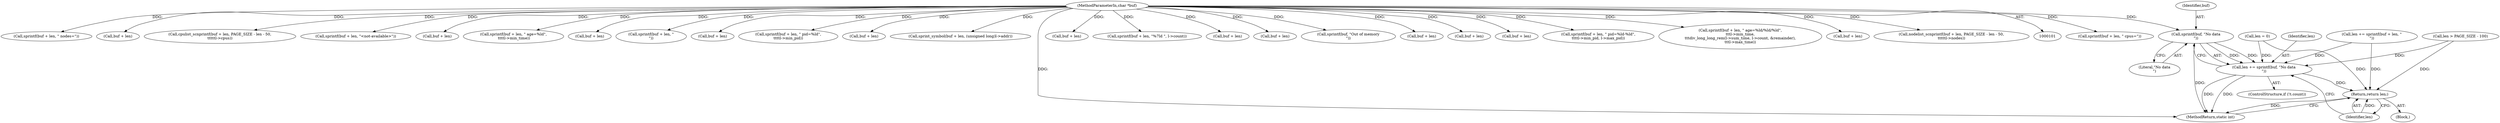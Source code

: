digraph "0_linux_f8bd2258e2d520dff28c855658bd24bdafb5102d_9@API" {
"1000401" [label="(Call,sprintf(buf, \"No data\n\"))"];
"1000103" [label="(MethodParameterIn,char *buf)"];
"1000399" [label="(Call,len += sprintf(buf, \"No data\n\"))"];
"1000404" [label="(Return,return len;)"];
"1000327" [label="(Call,sprintf(buf + len, \" cpus=\"))"];
"1000365" [label="(Call,sprintf(buf + len, \" nodes=\"))"];
"1000246" [label="(Call,buf + len)"];
"1000334" [label="(Call,cpulist_scnprintf(buf + len, PAGE_SIZE - len - 50,\n\t\t\t\t\tl->cpus))"];
"1000384" [label="(Call,len += sprintf(buf + len, \"\n\"))"];
"1000404" [label="(Return,return len;)"];
"1000228" [label="(Call,sprintf(buf + len, \"<not-available>\"))"];
"1000373" [label="(Call,buf + len)"];
"1000268" [label="(Call,sprintf(buf + len, \" age=%ld\",\n \t\t\t\tl->min_time))"];
"1000105" [label="(Block,)"];
"1000103" [label="(MethodParameterIn,char *buf)"];
"1000387" [label="(Call,buf + len)"];
"1000405" [label="(Identifier,len)"];
"1000386" [label="(Call,sprintf(buf + len, \"\n\"))"];
"1000203" [label="(Call,buf + len)"];
"1000300" [label="(Call,sprintf(buf + len, \" pid=%ld\",\n\t\t\t\tl->min_pid))"];
"1000301" [label="(Call,buf + len)"];
"1000216" [label="(Call,sprint_symbol(buf + len, (unsigned long)l->addr))"];
"1000406" [label="(MethodReturn,static int)"];
"1000229" [label="(Call,buf + len)"];
"1000107" [label="(Call,len = 0)"];
"1000202" [label="(Call,sprintf(buf + len, \"%7ld \", l->count))"];
"1000394" [label="(ControlStructure,if (!t.count))"];
"1000401" [label="(Call,sprintf(buf, \"No data\n\"))"];
"1000287" [label="(Call,buf + len)"];
"1000366" [label="(Call,buf + len)"];
"1000126" [label="(Call,sprintf(buf, \"Out of memory\n\"))"];
"1000328" [label="(Call,buf + len)"];
"1000217" [label="(Call,buf + len)"];
"1000269" [label="(Call,buf + len)"];
"1000286" [label="(Call,sprintf(buf + len, \" pid=%ld-%ld\",\n\t\t\t\tl->min_pid, l->max_pid))"];
"1000403" [label="(Literal,\"No data\n\")"];
"1000245" [label="(Call,sprintf(buf + len, \" age=%ld/%ld/%ld\",\n\t\t\tl->min_time,\n\t\t\tdiv_long_long_rem(l->sum_time, l->count, &remainder),\n\t\t\tl->max_time))"];
"1000335" [label="(Call,buf + len)"];
"1000402" [label="(Identifier,buf)"];
"1000194" [label="(Call,len > PAGE_SIZE - 100)"];
"1000399" [label="(Call,len += sprintf(buf, \"No data\n\"))"];
"1000372" [label="(Call,nodelist_scnprintf(buf + len, PAGE_SIZE - len - 50,\n\t\t\t\t\tl->nodes))"];
"1000400" [label="(Identifier,len)"];
"1000401" -> "1000399"  [label="AST: "];
"1000401" -> "1000403"  [label="CFG: "];
"1000402" -> "1000401"  [label="AST: "];
"1000403" -> "1000401"  [label="AST: "];
"1000399" -> "1000401"  [label="CFG: "];
"1000401" -> "1000406"  [label="DDG: "];
"1000401" -> "1000399"  [label="DDG: "];
"1000401" -> "1000399"  [label="DDG: "];
"1000103" -> "1000401"  [label="DDG: "];
"1000103" -> "1000101"  [label="AST: "];
"1000103" -> "1000406"  [label="DDG: "];
"1000103" -> "1000126"  [label="DDG: "];
"1000103" -> "1000202"  [label="DDG: "];
"1000103" -> "1000203"  [label="DDG: "];
"1000103" -> "1000216"  [label="DDG: "];
"1000103" -> "1000217"  [label="DDG: "];
"1000103" -> "1000228"  [label="DDG: "];
"1000103" -> "1000229"  [label="DDG: "];
"1000103" -> "1000245"  [label="DDG: "];
"1000103" -> "1000246"  [label="DDG: "];
"1000103" -> "1000268"  [label="DDG: "];
"1000103" -> "1000269"  [label="DDG: "];
"1000103" -> "1000286"  [label="DDG: "];
"1000103" -> "1000287"  [label="DDG: "];
"1000103" -> "1000300"  [label="DDG: "];
"1000103" -> "1000301"  [label="DDG: "];
"1000103" -> "1000327"  [label="DDG: "];
"1000103" -> "1000328"  [label="DDG: "];
"1000103" -> "1000334"  [label="DDG: "];
"1000103" -> "1000335"  [label="DDG: "];
"1000103" -> "1000365"  [label="DDG: "];
"1000103" -> "1000366"  [label="DDG: "];
"1000103" -> "1000372"  [label="DDG: "];
"1000103" -> "1000373"  [label="DDG: "];
"1000103" -> "1000386"  [label="DDG: "];
"1000103" -> "1000387"  [label="DDG: "];
"1000399" -> "1000394"  [label="AST: "];
"1000400" -> "1000399"  [label="AST: "];
"1000405" -> "1000399"  [label="CFG: "];
"1000399" -> "1000406"  [label="DDG: "];
"1000399" -> "1000406"  [label="DDG: "];
"1000107" -> "1000399"  [label="DDG: "];
"1000194" -> "1000399"  [label="DDG: "];
"1000384" -> "1000399"  [label="DDG: "];
"1000399" -> "1000404"  [label="DDG: "];
"1000404" -> "1000105"  [label="AST: "];
"1000404" -> "1000405"  [label="CFG: "];
"1000405" -> "1000404"  [label="AST: "];
"1000406" -> "1000404"  [label="CFG: "];
"1000404" -> "1000406"  [label="DDG: "];
"1000405" -> "1000404"  [label="DDG: "];
"1000107" -> "1000404"  [label="DDG: "];
"1000194" -> "1000404"  [label="DDG: "];
"1000384" -> "1000404"  [label="DDG: "];
}
